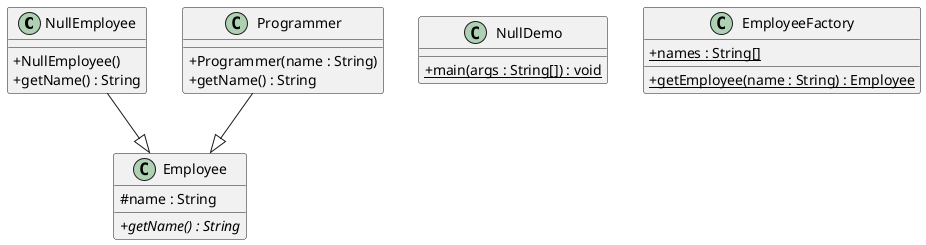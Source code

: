 @startuml
skinparam classAttributeIconSize 0
class NullEmployee{
+ NullEmployee()
+ getName() : String
}
NullEmployee --|> Employee
class NullDemo{
+ {static} main(args : String[]) : void
}
class Programmer{
+ Programmer(name : String)
+ getName() : String
}
Programmer --|> Employee
class EmployeeFactory{
+ {static} names : String[]
+ {static} getEmployee(name : String) : Employee
}
class Employee{
# name : String
+ {abstract} getName() : String
}
@enduml